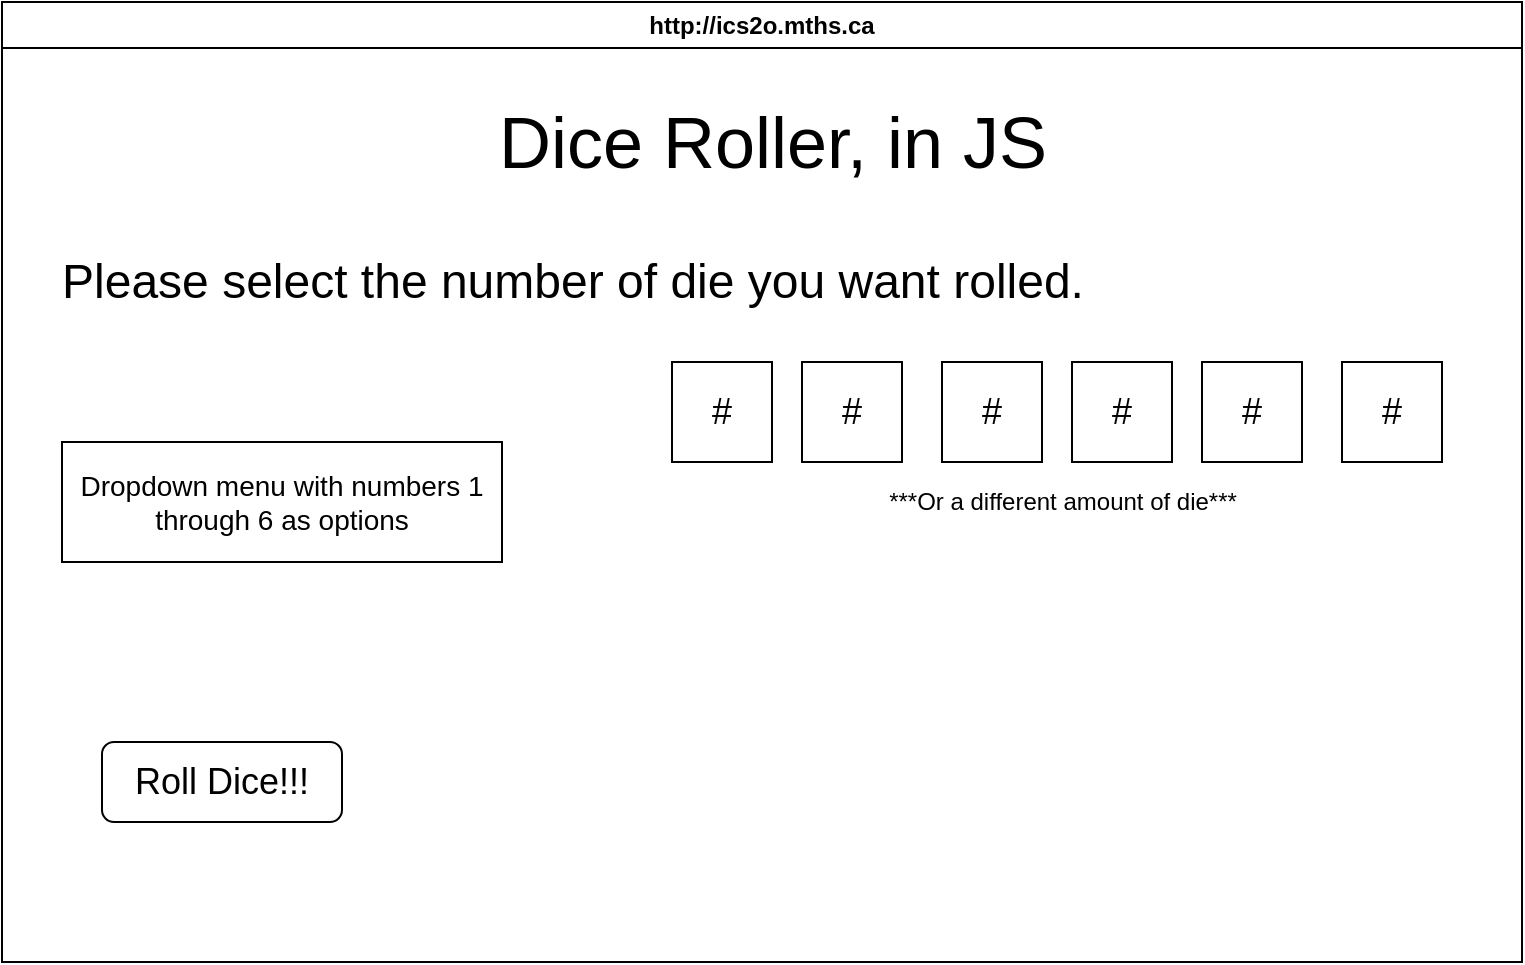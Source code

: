 <mxfile>
    <diagram id="HIP3nbAZw_EuaXWnEj3U" name="Page-1">
        <mxGraphModel dx="1152" dy="561" grid="1" gridSize="10" guides="1" tooltips="1" connect="1" arrows="1" fold="1" page="1" pageScale="1" pageWidth="850" pageHeight="1100" math="0" shadow="0">
            <root>
                <mxCell id="0"/>
                <mxCell id="1" parent="0"/>
                <mxCell id="7" value="http://ics2o.mths.ca" style="swimlane;whiteSpace=wrap;html=1;" parent="1" vertex="1">
                    <mxGeometry x="40" y="40" width="760" height="480" as="geometry"/>
                </mxCell>
                <mxCell id="8" value="&lt;font style=&quot;font-size: 36px;&quot;&gt;Dice Roller, in JS&lt;/font&gt;" style="text;html=1;align=center;verticalAlign=middle;resizable=0;points=[];autosize=1;strokeColor=none;fillColor=none;" parent="7" vertex="1">
                    <mxGeometry x="235" y="40" width="300" height="60" as="geometry"/>
                </mxCell>
                <mxCell id="9" value="&lt;font style=&quot;font-size: 24px;&quot;&gt;Please select the number of die you want rolled.&lt;/font&gt;" style="text;html=1;align=center;verticalAlign=middle;resizable=0;points=[];autosize=1;strokeColor=none;fillColor=none;" parent="7" vertex="1">
                    <mxGeometry x="20" y="120" width="530" height="40" as="geometry"/>
                </mxCell>
                <mxCell id="12" value="&lt;font style=&quot;font-size: 14px;&quot;&gt;Dropdown menu with numbers 1 through 6 as options&lt;/font&gt;" style="whiteSpace=wrap;html=1;" parent="7" vertex="1">
                    <mxGeometry x="30" y="220" width="220" height="60" as="geometry"/>
                </mxCell>
                <mxCell id="13" value="&lt;font style=&quot;font-size: 18px;&quot;&gt;#&lt;/font&gt;" style="whiteSpace=wrap;html=1;" parent="7" vertex="1">
                    <mxGeometry x="400" y="180" width="50" height="50" as="geometry"/>
                </mxCell>
                <mxCell id="14" value="&lt;font style=&quot;font-size: 18px;&quot;&gt;#&lt;/font&gt;" style="whiteSpace=wrap;html=1;" parent="7" vertex="1">
                    <mxGeometry x="535" y="180" width="50" height="50" as="geometry"/>
                </mxCell>
                <mxCell id="15" value="&lt;font style=&quot;font-size: 18px;&quot;&gt;#&lt;/font&gt;" style="whiteSpace=wrap;html=1;" parent="7" vertex="1">
                    <mxGeometry x="335" y="180" width="50" height="50" as="geometry"/>
                </mxCell>
                <mxCell id="16" value="&lt;font style=&quot;font-size: 18px;&quot;&gt;#&lt;/font&gt;" style="whiteSpace=wrap;html=1;" parent="7" vertex="1">
                    <mxGeometry x="600" y="180" width="50" height="50" as="geometry"/>
                </mxCell>
                <mxCell id="17" value="&lt;font style=&quot;font-size: 18px;&quot;&gt;#&lt;/font&gt;" style="whiteSpace=wrap;html=1;" parent="7" vertex="1">
                    <mxGeometry x="670" y="180" width="50" height="50" as="geometry"/>
                </mxCell>
                <mxCell id="18" value="&lt;font style=&quot;font-size: 18px;&quot;&gt;#&lt;/font&gt;" style="whiteSpace=wrap;html=1;" parent="7" vertex="1">
                    <mxGeometry x="470" y="180" width="50" height="50" as="geometry"/>
                </mxCell>
                <mxCell id="19" value="&lt;font style=&quot;font-size: 18px;&quot;&gt;Roll Dice!!!&lt;/font&gt;" style="rounded=1;whiteSpace=wrap;html=1;" parent="7" vertex="1">
                    <mxGeometry x="50" y="370" width="120" height="40" as="geometry"/>
                </mxCell>
                <mxCell id="20" value="***Or a different amount of die***" style="text;html=1;align=center;verticalAlign=middle;resizable=0;points=[];autosize=1;strokeColor=none;fillColor=none;" parent="7" vertex="1">
                    <mxGeometry x="430" y="235" width="200" height="30" as="geometry"/>
                </mxCell>
            </root>
        </mxGraphModel>
    </diagram>
</mxfile>